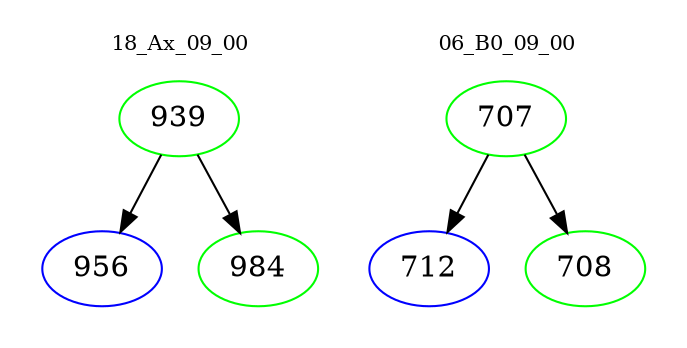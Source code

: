 digraph{
subgraph cluster_0 {
color = white
label = "18_Ax_09_00";
fontsize=10;
T0_939 [label="939", color="green"]
T0_939 -> T0_956 [color="black"]
T0_956 [label="956", color="blue"]
T0_939 -> T0_984 [color="black"]
T0_984 [label="984", color="green"]
}
subgraph cluster_1 {
color = white
label = "06_B0_09_00";
fontsize=10;
T1_707 [label="707", color="green"]
T1_707 -> T1_712 [color="black"]
T1_712 [label="712", color="blue"]
T1_707 -> T1_708 [color="black"]
T1_708 [label="708", color="green"]
}
}
